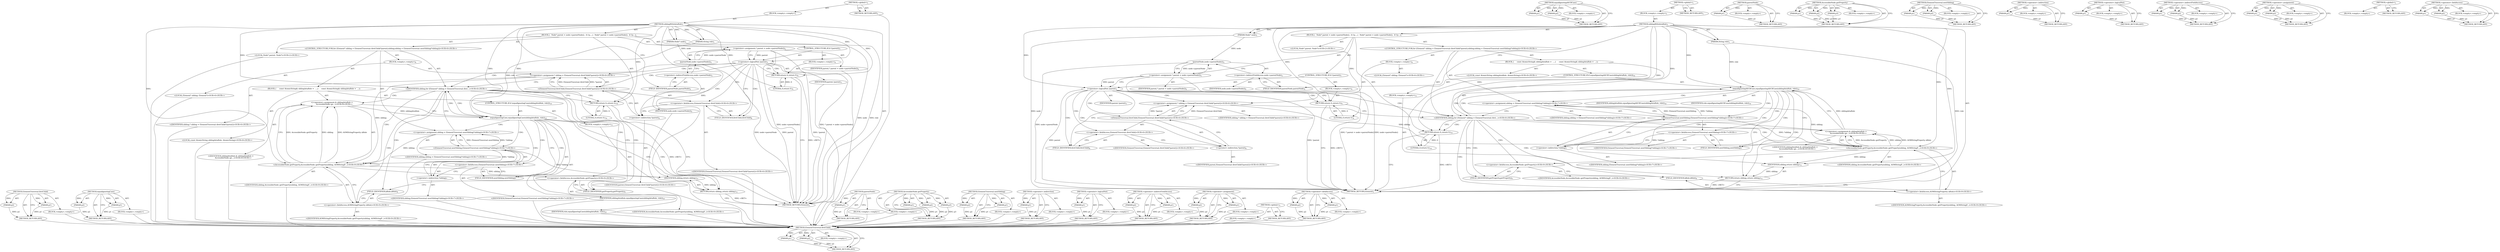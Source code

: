 digraph "&lt;operator&gt;.fieldAccess" {
vulnerable_113 [label=<(METHOD,ElementTraversal.firstChild)>];
vulnerable_114 [label=<(PARAM,p1)>];
vulnerable_115 [label=<(PARAM,p2)>];
vulnerable_116 [label=<(BLOCK,&lt;empty&gt;,&lt;empty&gt;)>];
vulnerable_117 [label=<(METHOD_RETURN,ANY)>];
vulnerable_138 [label=<(METHOD,equalIgnoringCase)>];
vulnerable_139 [label=<(PARAM,p1)>];
vulnerable_140 [label=<(PARAM,p2)>];
vulnerable_141 [label=<(BLOCK,&lt;empty&gt;,&lt;empty&gt;)>];
vulnerable_142 [label=<(METHOD_RETURN,ANY)>];
vulnerable_6 [label=<(METHOD,&lt;global&gt;)<SUB>1</SUB>>];
vulnerable_7 [label=<(BLOCK,&lt;empty&gt;,&lt;empty&gt;)<SUB>1</SUB>>];
vulnerable_8 [label=<(METHOD,siblingWithAriaRole)<SUB>1</SUB>>];
vulnerable_9 [label=<(PARAM,String role)<SUB>1</SUB>>];
vulnerable_10 [label=<(PARAM,Node* node)<SUB>1</SUB>>];
vulnerable_11 [label=<(BLOCK,{
  Node* parent = node-&gt;parentNode();
  if (!p...,{
  Node* parent = node-&gt;parentNode();
  if (!p...)<SUB>1</SUB>>];
vulnerable_12 [label="<(LOCAL,Node* parent: Node*)<SUB>2</SUB>>"];
vulnerable_13 [label=<(&lt;operator&gt;.assignment,* parent = node-&gt;parentNode())<SUB>2</SUB>>];
vulnerable_14 [label=<(IDENTIFIER,parent,* parent = node-&gt;parentNode())<SUB>2</SUB>>];
vulnerable_15 [label=<(parentNode,node-&gt;parentNode())<SUB>2</SUB>>];
vulnerable_16 [label=<(&lt;operator&gt;.indirectFieldAccess,node-&gt;parentNode)<SUB>2</SUB>>];
vulnerable_17 [label=<(IDENTIFIER,node,node-&gt;parentNode())<SUB>2</SUB>>];
vulnerable_18 [label=<(FIELD_IDENTIFIER,parentNode,parentNode)<SUB>2</SUB>>];
vulnerable_19 [label=<(CONTROL_STRUCTURE,IF,if (!parent))<SUB>3</SUB>>];
vulnerable_20 [label=<(&lt;operator&gt;.logicalNot,!parent)<SUB>3</SUB>>];
vulnerable_21 [label=<(IDENTIFIER,parent,!parent)<SUB>3</SUB>>];
vulnerable_22 [label=<(BLOCK,&lt;empty&gt;,&lt;empty&gt;)<SUB>4</SUB>>];
vulnerable_23 [label=<(RETURN,return 0;,return 0;)<SUB>4</SUB>>];
vulnerable_24 [label=<(LITERAL,0,return 0;)<SUB>4</SUB>>];
vulnerable_25 [label="<(CONTROL_STRUCTURE,FOR,for (Element* sibling = ElementTraversal::firstChild(*parent);sibling;sibling = ElementTraversal::nextSibling(*sibling)))<SUB>6</SUB>>"];
vulnerable_26 [label=<(BLOCK,&lt;empty&gt;,&lt;empty&gt;)<SUB>6</SUB>>];
vulnerable_27 [label="<(LOCAL,Element* sibling: Element*)<SUB>6</SUB>>"];
vulnerable_28 [label="<(&lt;operator&gt;.assignment,* sibling = ElementTraversal::firstChild(*parent))<SUB>6</SUB>>"];
vulnerable_29 [label="<(IDENTIFIER,sibling,* sibling = ElementTraversal::firstChild(*parent))<SUB>6</SUB>>"];
vulnerable_30 [label="<(ElementTraversal.firstChild,ElementTraversal::firstChild(*parent))<SUB>6</SUB>>"];
vulnerable_31 [label="<(&lt;operator&gt;.fieldAccess,ElementTraversal::firstChild)<SUB>6</SUB>>"];
vulnerable_32 [label="<(IDENTIFIER,ElementTraversal,ElementTraversal::firstChild(*parent))<SUB>6</SUB>>"];
vulnerable_33 [label=<(FIELD_IDENTIFIER,firstChild,firstChild)<SUB>6</SUB>>];
vulnerable_34 [label=<(&lt;operator&gt;.indirection,*parent)<SUB>6</SUB>>];
vulnerable_35 [label="<(IDENTIFIER,parent,ElementTraversal::firstChild(*parent))<SUB>6</SUB>>"];
vulnerable_36 [label="<(IDENTIFIER,sibling,for (Element* sibling = ElementTraversal::first...)<SUB>6</SUB>>"];
vulnerable_37 [label="<(&lt;operator&gt;.assignment,sibling = ElementTraversal::nextSibling(*sibling))<SUB>7</SUB>>"];
vulnerable_38 [label="<(IDENTIFIER,sibling,sibling = ElementTraversal::nextSibling(*sibling))<SUB>7</SUB>>"];
vulnerable_39 [label="<(ElementTraversal.nextSibling,ElementTraversal::nextSibling(*sibling))<SUB>7</SUB>>"];
vulnerable_40 [label="<(&lt;operator&gt;.fieldAccess,ElementTraversal::nextSibling)<SUB>7</SUB>>"];
vulnerable_41 [label="<(IDENTIFIER,ElementTraversal,ElementTraversal::nextSibling(*sibling))<SUB>7</SUB>>"];
vulnerable_42 [label=<(FIELD_IDENTIFIER,nextSibling,nextSibling)<SUB>7</SUB>>];
vulnerable_43 [label=<(&lt;operator&gt;.indirection,*sibling)<SUB>7</SUB>>];
vulnerable_44 [label="<(IDENTIFIER,sibling,ElementTraversal::nextSibling(*sibling))<SUB>7</SUB>>"];
vulnerable_45 [label=<(BLOCK,{
     const AtomicString&amp; siblingAriaRole =
  ...,{
     const AtomicString&amp; siblingAriaRole =
  ...)<SUB>7</SUB>>];
vulnerable_46 [label="<(LOCAL,const AtomicString siblingAriaRole: AtomicString)<SUB>8</SUB>>"];
vulnerable_47 [label="<(&lt;operator&gt;.assignment,&amp; siblingAriaRole =
         AccessibleNode::ge...)<SUB>8</SUB>>"];
vulnerable_48 [label="<(IDENTIFIER,siblingAriaRole,&amp; siblingAriaRole =
         AccessibleNode::ge...)<SUB>8</SUB>>"];
vulnerable_49 [label="<(AccessibleNode.getProperty,AccessibleNode::getProperty(sibling, AOMStringP...)<SUB>9</SUB>>"];
vulnerable_50 [label="<(&lt;operator&gt;.fieldAccess,AccessibleNode::getProperty)<SUB>9</SUB>>"];
vulnerable_51 [label="<(IDENTIFIER,AccessibleNode,AccessibleNode::getProperty(sibling, AOMStringP...)<SUB>9</SUB>>"];
vulnerable_52 [label=<(FIELD_IDENTIFIER,getProperty,getProperty)<SUB>9</SUB>>];
vulnerable_53 [label="<(IDENTIFIER,sibling,AccessibleNode::getProperty(sibling, AOMStringP...)<SUB>9</SUB>>"];
vulnerable_54 [label="<(&lt;operator&gt;.fieldAccess,AOMStringProperty::kRole)<SUB>9</SUB>>"];
vulnerable_55 [label="<(IDENTIFIER,AOMStringProperty,AccessibleNode::getProperty(sibling, AOMStringP...)<SUB>9</SUB>>"];
vulnerable_56 [label=<(FIELD_IDENTIFIER,kRole,kRole)<SUB>9</SUB>>];
vulnerable_57 [label=<(CONTROL_STRUCTURE,IF,if (equalIgnoringCase(siblingAriaRole, role)))<SUB>10</SUB>>];
vulnerable_58 [label=<(equalIgnoringCase,equalIgnoringCase(siblingAriaRole, role))<SUB>10</SUB>>];
vulnerable_59 [label=<(IDENTIFIER,siblingAriaRole,equalIgnoringCase(siblingAriaRole, role))<SUB>10</SUB>>];
vulnerable_60 [label=<(IDENTIFIER,role,equalIgnoringCase(siblingAriaRole, role))<SUB>10</SUB>>];
vulnerable_61 [label=<(BLOCK,&lt;empty&gt;,&lt;empty&gt;)<SUB>11</SUB>>];
vulnerable_62 [label=<(RETURN,return sibling;,return sibling;)<SUB>11</SUB>>];
vulnerable_63 [label=<(IDENTIFIER,sibling,return sibling;)<SUB>11</SUB>>];
vulnerable_64 [label=<(RETURN,return 0;,return 0;)<SUB>14</SUB>>];
vulnerable_65 [label=<(LITERAL,0,return 0;)<SUB>14</SUB>>];
vulnerable_66 [label=<(METHOD_RETURN,Element)<SUB>1</SUB>>];
vulnerable_68 [label=<(METHOD_RETURN,ANY)<SUB>1</SUB>>];
vulnerable_100 [label=<(METHOD,parentNode)>];
vulnerable_101 [label=<(PARAM,p1)>];
vulnerable_102 [label=<(BLOCK,&lt;empty&gt;,&lt;empty&gt;)>];
vulnerable_103 [label=<(METHOD_RETURN,ANY)>];
vulnerable_132 [label=<(METHOD,AccessibleNode.getProperty)>];
vulnerable_133 [label=<(PARAM,p1)>];
vulnerable_134 [label=<(PARAM,p2)>];
vulnerable_135 [label=<(PARAM,p3)>];
vulnerable_136 [label=<(BLOCK,&lt;empty&gt;,&lt;empty&gt;)>];
vulnerable_137 [label=<(METHOD_RETURN,ANY)>];
vulnerable_127 [label=<(METHOD,ElementTraversal.nextSibling)>];
vulnerable_128 [label=<(PARAM,p1)>];
vulnerable_129 [label=<(PARAM,p2)>];
vulnerable_130 [label=<(BLOCK,&lt;empty&gt;,&lt;empty&gt;)>];
vulnerable_131 [label=<(METHOD_RETURN,ANY)>];
vulnerable_123 [label=<(METHOD,&lt;operator&gt;.indirection)>];
vulnerable_124 [label=<(PARAM,p1)>];
vulnerable_125 [label=<(BLOCK,&lt;empty&gt;,&lt;empty&gt;)>];
vulnerable_126 [label=<(METHOD_RETURN,ANY)>];
vulnerable_109 [label=<(METHOD,&lt;operator&gt;.logicalNot)>];
vulnerable_110 [label=<(PARAM,p1)>];
vulnerable_111 [label=<(BLOCK,&lt;empty&gt;,&lt;empty&gt;)>];
vulnerable_112 [label=<(METHOD_RETURN,ANY)>];
vulnerable_104 [label=<(METHOD,&lt;operator&gt;.indirectFieldAccess)>];
vulnerable_105 [label=<(PARAM,p1)>];
vulnerable_106 [label=<(PARAM,p2)>];
vulnerable_107 [label=<(BLOCK,&lt;empty&gt;,&lt;empty&gt;)>];
vulnerable_108 [label=<(METHOD_RETURN,ANY)>];
vulnerable_95 [label=<(METHOD,&lt;operator&gt;.assignment)>];
vulnerable_96 [label=<(PARAM,p1)>];
vulnerable_97 [label=<(PARAM,p2)>];
vulnerable_98 [label=<(BLOCK,&lt;empty&gt;,&lt;empty&gt;)>];
vulnerable_99 [label=<(METHOD_RETURN,ANY)>];
vulnerable_89 [label=<(METHOD,&lt;global&gt;)<SUB>1</SUB>>];
vulnerable_90 [label=<(BLOCK,&lt;empty&gt;,&lt;empty&gt;)>];
vulnerable_91 [label=<(METHOD_RETURN,ANY)>];
vulnerable_118 [label=<(METHOD,&lt;operator&gt;.fieldAccess)>];
vulnerable_119 [label=<(PARAM,p1)>];
vulnerable_120 [label=<(PARAM,p2)>];
vulnerable_121 [label=<(BLOCK,&lt;empty&gt;,&lt;empty&gt;)>];
vulnerable_122 [label=<(METHOD_RETURN,ANY)>];
fixed_113 [label=<(METHOD,ElementTraversal.firstChild)>];
fixed_114 [label=<(PARAM,p1)>];
fixed_115 [label=<(PARAM,p2)>];
fixed_116 [label=<(BLOCK,&lt;empty&gt;,&lt;empty&gt;)>];
fixed_117 [label=<(METHOD_RETURN,ANY)>];
fixed_138 [label=<(METHOD,equalIgnoringASCIICase)>];
fixed_139 [label=<(PARAM,p1)>];
fixed_140 [label=<(PARAM,p2)>];
fixed_141 [label=<(BLOCK,&lt;empty&gt;,&lt;empty&gt;)>];
fixed_142 [label=<(METHOD_RETURN,ANY)>];
fixed_6 [label=<(METHOD,&lt;global&gt;)<SUB>1</SUB>>];
fixed_7 [label=<(BLOCK,&lt;empty&gt;,&lt;empty&gt;)<SUB>1</SUB>>];
fixed_8 [label=<(METHOD,siblingWithAriaRole)<SUB>1</SUB>>];
fixed_9 [label=<(PARAM,String role)<SUB>1</SUB>>];
fixed_10 [label=<(PARAM,Node* node)<SUB>1</SUB>>];
fixed_11 [label=<(BLOCK,{
  Node* parent = node-&gt;parentNode();
  if (!p...,{
  Node* parent = node-&gt;parentNode();
  if (!p...)<SUB>1</SUB>>];
fixed_12 [label="<(LOCAL,Node* parent: Node*)<SUB>2</SUB>>"];
fixed_13 [label=<(&lt;operator&gt;.assignment,* parent = node-&gt;parentNode())<SUB>2</SUB>>];
fixed_14 [label=<(IDENTIFIER,parent,* parent = node-&gt;parentNode())<SUB>2</SUB>>];
fixed_15 [label=<(parentNode,node-&gt;parentNode())<SUB>2</SUB>>];
fixed_16 [label=<(&lt;operator&gt;.indirectFieldAccess,node-&gt;parentNode)<SUB>2</SUB>>];
fixed_17 [label=<(IDENTIFIER,node,node-&gt;parentNode())<SUB>2</SUB>>];
fixed_18 [label=<(FIELD_IDENTIFIER,parentNode,parentNode)<SUB>2</SUB>>];
fixed_19 [label=<(CONTROL_STRUCTURE,IF,if (!parent))<SUB>3</SUB>>];
fixed_20 [label=<(&lt;operator&gt;.logicalNot,!parent)<SUB>3</SUB>>];
fixed_21 [label=<(IDENTIFIER,parent,!parent)<SUB>3</SUB>>];
fixed_22 [label=<(BLOCK,&lt;empty&gt;,&lt;empty&gt;)<SUB>4</SUB>>];
fixed_23 [label=<(RETURN,return 0;,return 0;)<SUB>4</SUB>>];
fixed_24 [label=<(LITERAL,0,return 0;)<SUB>4</SUB>>];
fixed_25 [label="<(CONTROL_STRUCTURE,FOR,for (Element* sibling = ElementTraversal::firstChild(*parent);sibling;sibling = ElementTraversal::nextSibling(*sibling)))<SUB>6</SUB>>"];
fixed_26 [label=<(BLOCK,&lt;empty&gt;,&lt;empty&gt;)<SUB>6</SUB>>];
fixed_27 [label="<(LOCAL,Element* sibling: Element*)<SUB>6</SUB>>"];
fixed_28 [label="<(&lt;operator&gt;.assignment,* sibling = ElementTraversal::firstChild(*parent))<SUB>6</SUB>>"];
fixed_29 [label="<(IDENTIFIER,sibling,* sibling = ElementTraversal::firstChild(*parent))<SUB>6</SUB>>"];
fixed_30 [label="<(ElementTraversal.firstChild,ElementTraversal::firstChild(*parent))<SUB>6</SUB>>"];
fixed_31 [label="<(&lt;operator&gt;.fieldAccess,ElementTraversal::firstChild)<SUB>6</SUB>>"];
fixed_32 [label="<(IDENTIFIER,ElementTraversal,ElementTraversal::firstChild(*parent))<SUB>6</SUB>>"];
fixed_33 [label=<(FIELD_IDENTIFIER,firstChild,firstChild)<SUB>6</SUB>>];
fixed_34 [label=<(&lt;operator&gt;.indirection,*parent)<SUB>6</SUB>>];
fixed_35 [label="<(IDENTIFIER,parent,ElementTraversal::firstChild(*parent))<SUB>6</SUB>>"];
fixed_36 [label="<(IDENTIFIER,sibling,for (Element* sibling = ElementTraversal::first...)<SUB>6</SUB>>"];
fixed_37 [label="<(&lt;operator&gt;.assignment,sibling = ElementTraversal::nextSibling(*sibling))<SUB>7</SUB>>"];
fixed_38 [label="<(IDENTIFIER,sibling,sibling = ElementTraversal::nextSibling(*sibling))<SUB>7</SUB>>"];
fixed_39 [label="<(ElementTraversal.nextSibling,ElementTraversal::nextSibling(*sibling))<SUB>7</SUB>>"];
fixed_40 [label="<(&lt;operator&gt;.fieldAccess,ElementTraversal::nextSibling)<SUB>7</SUB>>"];
fixed_41 [label="<(IDENTIFIER,ElementTraversal,ElementTraversal::nextSibling(*sibling))<SUB>7</SUB>>"];
fixed_42 [label=<(FIELD_IDENTIFIER,nextSibling,nextSibling)<SUB>7</SUB>>];
fixed_43 [label=<(&lt;operator&gt;.indirection,*sibling)<SUB>7</SUB>>];
fixed_44 [label="<(IDENTIFIER,sibling,ElementTraversal::nextSibling(*sibling))<SUB>7</SUB>>"];
fixed_45 [label=<(BLOCK,{
     const AtomicString&amp; siblingAriaRole =
  ...,{
     const AtomicString&amp; siblingAriaRole =
  ...)<SUB>7</SUB>>];
fixed_46 [label="<(LOCAL,const AtomicString siblingAriaRole: AtomicString)<SUB>8</SUB>>"];
fixed_47 [label="<(&lt;operator&gt;.assignment,&amp; siblingAriaRole =
         AccessibleNode::ge...)<SUB>8</SUB>>"];
fixed_48 [label="<(IDENTIFIER,siblingAriaRole,&amp; siblingAriaRole =
         AccessibleNode::ge...)<SUB>8</SUB>>"];
fixed_49 [label="<(AccessibleNode.getProperty,AccessibleNode::getProperty(sibling, AOMStringP...)<SUB>9</SUB>>"];
fixed_50 [label="<(&lt;operator&gt;.fieldAccess,AccessibleNode::getProperty)<SUB>9</SUB>>"];
fixed_51 [label="<(IDENTIFIER,AccessibleNode,AccessibleNode::getProperty(sibling, AOMStringP...)<SUB>9</SUB>>"];
fixed_52 [label=<(FIELD_IDENTIFIER,getProperty,getProperty)<SUB>9</SUB>>];
fixed_53 [label="<(IDENTIFIER,sibling,AccessibleNode::getProperty(sibling, AOMStringP...)<SUB>9</SUB>>"];
fixed_54 [label="<(&lt;operator&gt;.fieldAccess,AOMStringProperty::kRole)<SUB>9</SUB>>"];
fixed_55 [label="<(IDENTIFIER,AOMStringProperty,AccessibleNode::getProperty(sibling, AOMStringP...)<SUB>9</SUB>>"];
fixed_56 [label=<(FIELD_IDENTIFIER,kRole,kRole)<SUB>9</SUB>>];
fixed_57 [label=<(CONTROL_STRUCTURE,IF,if (equalIgnoringASCIICase(siblingAriaRole, role)))<SUB>10</SUB>>];
fixed_58 [label=<(equalIgnoringASCIICase,equalIgnoringASCIICase(siblingAriaRole, role))<SUB>10</SUB>>];
fixed_59 [label=<(IDENTIFIER,siblingAriaRole,equalIgnoringASCIICase(siblingAriaRole, role))<SUB>10</SUB>>];
fixed_60 [label=<(IDENTIFIER,role,equalIgnoringASCIICase(siblingAriaRole, role))<SUB>10</SUB>>];
fixed_61 [label=<(BLOCK,&lt;empty&gt;,&lt;empty&gt;)<SUB>11</SUB>>];
fixed_62 [label=<(RETURN,return sibling;,return sibling;)<SUB>11</SUB>>];
fixed_63 [label=<(IDENTIFIER,sibling,return sibling;)<SUB>11</SUB>>];
fixed_64 [label=<(RETURN,return 0;,return 0;)<SUB>14</SUB>>];
fixed_65 [label=<(LITERAL,0,return 0;)<SUB>14</SUB>>];
fixed_66 [label=<(METHOD_RETURN,Element)<SUB>1</SUB>>];
fixed_68 [label=<(METHOD_RETURN,ANY)<SUB>1</SUB>>];
fixed_100 [label=<(METHOD,parentNode)>];
fixed_101 [label=<(PARAM,p1)>];
fixed_102 [label=<(BLOCK,&lt;empty&gt;,&lt;empty&gt;)>];
fixed_103 [label=<(METHOD_RETURN,ANY)>];
fixed_132 [label=<(METHOD,AccessibleNode.getProperty)>];
fixed_133 [label=<(PARAM,p1)>];
fixed_134 [label=<(PARAM,p2)>];
fixed_135 [label=<(PARAM,p3)>];
fixed_136 [label=<(BLOCK,&lt;empty&gt;,&lt;empty&gt;)>];
fixed_137 [label=<(METHOD_RETURN,ANY)>];
fixed_127 [label=<(METHOD,ElementTraversal.nextSibling)>];
fixed_128 [label=<(PARAM,p1)>];
fixed_129 [label=<(PARAM,p2)>];
fixed_130 [label=<(BLOCK,&lt;empty&gt;,&lt;empty&gt;)>];
fixed_131 [label=<(METHOD_RETURN,ANY)>];
fixed_123 [label=<(METHOD,&lt;operator&gt;.indirection)>];
fixed_124 [label=<(PARAM,p1)>];
fixed_125 [label=<(BLOCK,&lt;empty&gt;,&lt;empty&gt;)>];
fixed_126 [label=<(METHOD_RETURN,ANY)>];
fixed_109 [label=<(METHOD,&lt;operator&gt;.logicalNot)>];
fixed_110 [label=<(PARAM,p1)>];
fixed_111 [label=<(BLOCK,&lt;empty&gt;,&lt;empty&gt;)>];
fixed_112 [label=<(METHOD_RETURN,ANY)>];
fixed_104 [label=<(METHOD,&lt;operator&gt;.indirectFieldAccess)>];
fixed_105 [label=<(PARAM,p1)>];
fixed_106 [label=<(PARAM,p2)>];
fixed_107 [label=<(BLOCK,&lt;empty&gt;,&lt;empty&gt;)>];
fixed_108 [label=<(METHOD_RETURN,ANY)>];
fixed_95 [label=<(METHOD,&lt;operator&gt;.assignment)>];
fixed_96 [label=<(PARAM,p1)>];
fixed_97 [label=<(PARAM,p2)>];
fixed_98 [label=<(BLOCK,&lt;empty&gt;,&lt;empty&gt;)>];
fixed_99 [label=<(METHOD_RETURN,ANY)>];
fixed_89 [label=<(METHOD,&lt;global&gt;)<SUB>1</SUB>>];
fixed_90 [label=<(BLOCK,&lt;empty&gt;,&lt;empty&gt;)>];
fixed_91 [label=<(METHOD_RETURN,ANY)>];
fixed_118 [label=<(METHOD,&lt;operator&gt;.fieldAccess)>];
fixed_119 [label=<(PARAM,p1)>];
fixed_120 [label=<(PARAM,p2)>];
fixed_121 [label=<(BLOCK,&lt;empty&gt;,&lt;empty&gt;)>];
fixed_122 [label=<(METHOD_RETURN,ANY)>];
vulnerable_113 -> vulnerable_114  [key=0, label="AST: "];
vulnerable_113 -> vulnerable_114  [key=1, label="DDG: "];
vulnerable_113 -> vulnerable_116  [key=0, label="AST: "];
vulnerable_113 -> vulnerable_115  [key=0, label="AST: "];
vulnerable_113 -> vulnerable_115  [key=1, label="DDG: "];
vulnerable_113 -> vulnerable_117  [key=0, label="AST: "];
vulnerable_113 -> vulnerable_117  [key=1, label="CFG: "];
vulnerable_114 -> vulnerable_117  [key=0, label="DDG: p1"];
vulnerable_115 -> vulnerable_117  [key=0, label="DDG: p2"];
vulnerable_116 -> fixed_113  [key=0];
vulnerable_117 -> fixed_113  [key=0];
vulnerable_138 -> vulnerable_139  [key=0, label="AST: "];
vulnerable_138 -> vulnerable_139  [key=1, label="DDG: "];
vulnerable_138 -> vulnerable_141  [key=0, label="AST: "];
vulnerable_138 -> vulnerable_140  [key=0, label="AST: "];
vulnerable_138 -> vulnerable_140  [key=1, label="DDG: "];
vulnerable_138 -> vulnerable_142  [key=0, label="AST: "];
vulnerable_138 -> vulnerable_142  [key=1, label="CFG: "];
vulnerable_139 -> vulnerable_142  [key=0, label="DDG: p1"];
vulnerable_140 -> vulnerable_142  [key=0, label="DDG: p2"];
vulnerable_141 -> fixed_113  [key=0];
vulnerable_142 -> fixed_113  [key=0];
vulnerable_6 -> vulnerable_7  [key=0, label="AST: "];
vulnerable_6 -> vulnerable_68  [key=0, label="AST: "];
vulnerable_6 -> vulnerable_68  [key=1, label="CFG: "];
vulnerable_7 -> vulnerable_8  [key=0, label="AST: "];
vulnerable_8 -> vulnerable_9  [key=0, label="AST: "];
vulnerable_8 -> vulnerable_9  [key=1, label="DDG: "];
vulnerable_8 -> vulnerable_10  [key=0, label="AST: "];
vulnerable_8 -> vulnerable_10  [key=1, label="DDG: "];
vulnerable_8 -> vulnerable_11  [key=0, label="AST: "];
vulnerable_8 -> vulnerable_66  [key=0, label="AST: "];
vulnerable_8 -> vulnerable_18  [key=0, label="CFG: "];
vulnerable_8 -> vulnerable_64  [key=0, label="DDG: "];
vulnerable_8 -> vulnerable_36  [key=0, label="DDG: "];
vulnerable_8 -> vulnerable_65  [key=0, label="DDG: "];
vulnerable_8 -> vulnerable_20  [key=0, label="DDG: "];
vulnerable_8 -> vulnerable_23  [key=0, label="DDG: "];
vulnerable_8 -> vulnerable_24  [key=0, label="DDG: "];
vulnerable_8 -> vulnerable_49  [key=0, label="DDG: "];
vulnerable_8 -> vulnerable_58  [key=0, label="DDG: "];
vulnerable_8 -> vulnerable_63  [key=0, label="DDG: "];
vulnerable_9 -> vulnerable_66  [key=0, label="DDG: role"];
vulnerable_9 -> vulnerable_58  [key=0, label="DDG: role"];
vulnerable_10 -> vulnerable_66  [key=0, label="DDG: node"];
vulnerable_10 -> vulnerable_15  [key=0, label="DDG: node"];
vulnerable_11 -> vulnerable_12  [key=0, label="AST: "];
vulnerable_11 -> vulnerable_13  [key=0, label="AST: "];
vulnerable_11 -> vulnerable_19  [key=0, label="AST: "];
vulnerable_11 -> vulnerable_25  [key=0, label="AST: "];
vulnerable_11 -> vulnerable_64  [key=0, label="AST: "];
vulnerable_12 -> fixed_113  [key=0];
vulnerable_13 -> vulnerable_14  [key=0, label="AST: "];
vulnerable_13 -> vulnerable_15  [key=0, label="AST: "];
vulnerable_13 -> vulnerable_20  [key=0, label="CFG: "];
vulnerable_13 -> vulnerable_20  [key=1, label="DDG: parent"];
vulnerable_13 -> vulnerable_66  [key=0, label="DDG: node-&gt;parentNode()"];
vulnerable_13 -> vulnerable_66  [key=1, label="DDG: * parent = node-&gt;parentNode()"];
vulnerable_14 -> fixed_113  [key=0];
vulnerable_15 -> vulnerable_16  [key=0, label="AST: "];
vulnerable_15 -> vulnerable_13  [key=0, label="CFG: "];
vulnerable_15 -> vulnerable_13  [key=1, label="DDG: node-&gt;parentNode"];
vulnerable_15 -> vulnerable_66  [key=0, label="DDG: node-&gt;parentNode"];
vulnerable_16 -> vulnerable_17  [key=0, label="AST: "];
vulnerable_16 -> vulnerable_18  [key=0, label="AST: "];
vulnerable_16 -> vulnerable_15  [key=0, label="CFG: "];
vulnerable_17 -> fixed_113  [key=0];
vulnerable_18 -> vulnerable_16  [key=0, label="CFG: "];
vulnerable_19 -> vulnerable_20  [key=0, label="AST: "];
vulnerable_19 -> vulnerable_22  [key=0, label="AST: "];
vulnerable_20 -> vulnerable_21  [key=0, label="AST: "];
vulnerable_20 -> vulnerable_23  [key=0, label="CFG: "];
vulnerable_20 -> vulnerable_23  [key=1, label="CDG: "];
vulnerable_20 -> vulnerable_33  [key=0, label="CFG: "];
vulnerable_20 -> vulnerable_33  [key=1, label="CDG: "];
vulnerable_20 -> vulnerable_66  [key=0, label="DDG: parent"];
vulnerable_20 -> vulnerable_66  [key=1, label="DDG: !parent"];
vulnerable_20 -> vulnerable_30  [key=0, label="CDG: "];
vulnerable_20 -> vulnerable_34  [key=0, label="CDG: "];
vulnerable_20 -> vulnerable_28  [key=0, label="CDG: "];
vulnerable_20 -> vulnerable_36  [key=0, label="CDG: "];
vulnerable_20 -> vulnerable_31  [key=0, label="CDG: "];
vulnerable_21 -> fixed_113  [key=0];
vulnerable_22 -> vulnerable_23  [key=0, label="AST: "];
vulnerable_23 -> vulnerable_24  [key=0, label="AST: "];
vulnerable_23 -> vulnerable_66  [key=0, label="CFG: "];
vulnerable_23 -> vulnerable_66  [key=1, label="DDG: &lt;RET&gt;"];
vulnerable_24 -> vulnerable_23  [key=0, label="DDG: 0"];
vulnerable_25 -> vulnerable_26  [key=0, label="AST: "];
vulnerable_25 -> vulnerable_36  [key=0, label="AST: "];
vulnerable_25 -> vulnerable_37  [key=0, label="AST: "];
vulnerable_25 -> vulnerable_45  [key=0, label="AST: "];
vulnerable_26 -> vulnerable_27  [key=0, label="AST: "];
vulnerable_26 -> vulnerable_28  [key=0, label="AST: "];
vulnerable_27 -> fixed_113  [key=0];
vulnerable_28 -> vulnerable_29  [key=0, label="AST: "];
vulnerable_28 -> vulnerable_30  [key=0, label="AST: "];
vulnerable_28 -> vulnerable_36  [key=0, label="CFG: "];
vulnerable_28 -> vulnerable_49  [key=0, label="DDG: sibling"];
vulnerable_29 -> fixed_113  [key=0];
vulnerable_30 -> vulnerable_31  [key=0, label="AST: "];
vulnerable_30 -> vulnerable_34  [key=0, label="AST: "];
vulnerable_30 -> vulnerable_28  [key=0, label="CFG: "];
vulnerable_30 -> vulnerable_28  [key=1, label="DDG: ElementTraversal::firstChild"];
vulnerable_30 -> vulnerable_28  [key=2, label="DDG: *parent"];
vulnerable_31 -> vulnerable_32  [key=0, label="AST: "];
vulnerable_31 -> vulnerable_33  [key=0, label="AST: "];
vulnerable_31 -> vulnerable_34  [key=0, label="CFG: "];
vulnerable_32 -> fixed_113  [key=0];
vulnerable_33 -> vulnerable_31  [key=0, label="CFG: "];
vulnerable_34 -> vulnerable_35  [key=0, label="AST: "];
vulnerable_34 -> vulnerable_30  [key=0, label="CFG: "];
vulnerable_35 -> fixed_113  [key=0];
vulnerable_36 -> vulnerable_52  [key=0, label="CFG: "];
vulnerable_36 -> vulnerable_52  [key=1, label="CDG: "];
vulnerable_36 -> vulnerable_64  [key=0, label="CFG: "];
vulnerable_36 -> vulnerable_64  [key=1, label="CDG: "];
vulnerable_36 -> vulnerable_47  [key=0, label="CDG: "];
vulnerable_36 -> vulnerable_58  [key=0, label="CDG: "];
vulnerable_36 -> vulnerable_49  [key=0, label="CDG: "];
vulnerable_36 -> vulnerable_56  [key=0, label="CDG: "];
vulnerable_36 -> vulnerable_50  [key=0, label="CDG: "];
vulnerable_36 -> vulnerable_54  [key=0, label="CDG: "];
vulnerable_37 -> vulnerable_38  [key=0, label="AST: "];
vulnerable_37 -> vulnerable_39  [key=0, label="AST: "];
vulnerable_37 -> vulnerable_36  [key=0, label="CFG: "];
vulnerable_37 -> vulnerable_49  [key=0, label="DDG: sibling"];
vulnerable_38 -> fixed_113  [key=0];
vulnerable_39 -> vulnerable_40  [key=0, label="AST: "];
vulnerable_39 -> vulnerable_43  [key=0, label="AST: "];
vulnerable_39 -> vulnerable_37  [key=0, label="CFG: "];
vulnerable_39 -> vulnerable_37  [key=1, label="DDG: ElementTraversal::nextSibling"];
vulnerable_39 -> vulnerable_37  [key=2, label="DDG: *sibling"];
vulnerable_39 -> vulnerable_49  [key=0, label="DDG: *sibling"];
vulnerable_39 -> vulnerable_63  [key=0, label="DDG: *sibling"];
vulnerable_40 -> vulnerable_41  [key=0, label="AST: "];
vulnerable_40 -> vulnerable_42  [key=0, label="AST: "];
vulnerable_40 -> vulnerable_43  [key=0, label="CFG: "];
vulnerable_41 -> fixed_113  [key=0];
vulnerable_42 -> vulnerable_40  [key=0, label="CFG: "];
vulnerable_43 -> vulnerable_44  [key=0, label="AST: "];
vulnerable_43 -> vulnerable_39  [key=0, label="CFG: "];
vulnerable_44 -> fixed_113  [key=0];
vulnerable_45 -> vulnerable_46  [key=0, label="AST: "];
vulnerable_45 -> vulnerable_47  [key=0, label="AST: "];
vulnerable_45 -> vulnerable_57  [key=0, label="AST: "];
vulnerable_46 -> fixed_113  [key=0];
vulnerable_47 -> vulnerable_48  [key=0, label="AST: "];
vulnerable_47 -> vulnerable_49  [key=0, label="AST: "];
vulnerable_47 -> vulnerable_58  [key=0, label="CFG: "];
vulnerable_47 -> vulnerable_58  [key=1, label="DDG: siblingAriaRole"];
vulnerable_48 -> fixed_113  [key=0];
vulnerable_49 -> vulnerable_50  [key=0, label="AST: "];
vulnerable_49 -> vulnerable_53  [key=0, label="AST: "];
vulnerable_49 -> vulnerable_54  [key=0, label="AST: "];
vulnerable_49 -> vulnerable_47  [key=0, label="CFG: "];
vulnerable_49 -> vulnerable_47  [key=1, label="DDG: AccessibleNode::getProperty"];
vulnerable_49 -> vulnerable_47  [key=2, label="DDG: sibling"];
vulnerable_49 -> vulnerable_47  [key=3, label="DDG: AOMStringProperty::kRole"];
vulnerable_49 -> vulnerable_63  [key=0, label="DDG: sibling"];
vulnerable_50 -> vulnerable_51  [key=0, label="AST: "];
vulnerable_50 -> vulnerable_52  [key=0, label="AST: "];
vulnerable_50 -> vulnerable_56  [key=0, label="CFG: "];
vulnerable_51 -> fixed_113  [key=0];
vulnerable_52 -> vulnerable_50  [key=0, label="CFG: "];
vulnerable_53 -> fixed_113  [key=0];
vulnerable_54 -> vulnerable_55  [key=0, label="AST: "];
vulnerable_54 -> vulnerable_56  [key=0, label="AST: "];
vulnerable_54 -> vulnerable_49  [key=0, label="CFG: "];
vulnerable_55 -> fixed_113  [key=0];
vulnerable_56 -> vulnerable_54  [key=0, label="CFG: "];
vulnerable_57 -> vulnerable_58  [key=0, label="AST: "];
vulnerable_57 -> vulnerable_61  [key=0, label="AST: "];
vulnerable_58 -> vulnerable_59  [key=0, label="AST: "];
vulnerable_58 -> vulnerable_60  [key=0, label="AST: "];
vulnerable_58 -> vulnerable_62  [key=0, label="CFG: "];
vulnerable_58 -> vulnerable_62  [key=1, label="CDG: "];
vulnerable_58 -> vulnerable_42  [key=0, label="CFG: "];
vulnerable_58 -> vulnerable_42  [key=1, label="CDG: "];
vulnerable_58 -> vulnerable_36  [key=0, label="CDG: "];
vulnerable_58 -> vulnerable_37  [key=0, label="CDG: "];
vulnerable_58 -> vulnerable_40  [key=0, label="CDG: "];
vulnerable_58 -> vulnerable_39  [key=0, label="CDG: "];
vulnerable_58 -> vulnerable_43  [key=0, label="CDG: "];
vulnerable_59 -> fixed_113  [key=0];
vulnerable_60 -> fixed_113  [key=0];
vulnerable_61 -> vulnerable_62  [key=0, label="AST: "];
vulnerable_62 -> vulnerable_63  [key=0, label="AST: "];
vulnerable_62 -> vulnerable_66  [key=0, label="CFG: "];
vulnerable_62 -> vulnerable_66  [key=1, label="DDG: &lt;RET&gt;"];
vulnerable_63 -> vulnerable_62  [key=0, label="DDG: sibling"];
vulnerable_64 -> vulnerable_65  [key=0, label="AST: "];
vulnerable_64 -> vulnerable_66  [key=0, label="CFG: "];
vulnerable_64 -> vulnerable_66  [key=1, label="DDG: &lt;RET&gt;"];
vulnerable_65 -> vulnerable_64  [key=0, label="DDG: 0"];
vulnerable_66 -> fixed_113  [key=0];
vulnerable_68 -> fixed_113  [key=0];
vulnerable_100 -> vulnerable_101  [key=0, label="AST: "];
vulnerable_100 -> vulnerable_101  [key=1, label="DDG: "];
vulnerable_100 -> vulnerable_102  [key=0, label="AST: "];
vulnerable_100 -> vulnerable_103  [key=0, label="AST: "];
vulnerable_100 -> vulnerable_103  [key=1, label="CFG: "];
vulnerable_101 -> vulnerable_103  [key=0, label="DDG: p1"];
vulnerable_102 -> fixed_113  [key=0];
vulnerable_103 -> fixed_113  [key=0];
vulnerable_132 -> vulnerable_133  [key=0, label="AST: "];
vulnerable_132 -> vulnerable_133  [key=1, label="DDG: "];
vulnerable_132 -> vulnerable_136  [key=0, label="AST: "];
vulnerable_132 -> vulnerable_134  [key=0, label="AST: "];
vulnerable_132 -> vulnerable_134  [key=1, label="DDG: "];
vulnerable_132 -> vulnerable_137  [key=0, label="AST: "];
vulnerable_132 -> vulnerable_137  [key=1, label="CFG: "];
vulnerable_132 -> vulnerable_135  [key=0, label="AST: "];
vulnerable_132 -> vulnerable_135  [key=1, label="DDG: "];
vulnerable_133 -> vulnerable_137  [key=0, label="DDG: p1"];
vulnerable_134 -> vulnerable_137  [key=0, label="DDG: p2"];
vulnerable_135 -> vulnerable_137  [key=0, label="DDG: p3"];
vulnerable_136 -> fixed_113  [key=0];
vulnerable_137 -> fixed_113  [key=0];
vulnerable_127 -> vulnerable_128  [key=0, label="AST: "];
vulnerable_127 -> vulnerable_128  [key=1, label="DDG: "];
vulnerable_127 -> vulnerable_130  [key=0, label="AST: "];
vulnerable_127 -> vulnerable_129  [key=0, label="AST: "];
vulnerable_127 -> vulnerable_129  [key=1, label="DDG: "];
vulnerable_127 -> vulnerable_131  [key=0, label="AST: "];
vulnerable_127 -> vulnerable_131  [key=1, label="CFG: "];
vulnerable_128 -> vulnerable_131  [key=0, label="DDG: p1"];
vulnerable_129 -> vulnerable_131  [key=0, label="DDG: p2"];
vulnerable_130 -> fixed_113  [key=0];
vulnerable_131 -> fixed_113  [key=0];
vulnerable_123 -> vulnerable_124  [key=0, label="AST: "];
vulnerable_123 -> vulnerable_124  [key=1, label="DDG: "];
vulnerable_123 -> vulnerable_125  [key=0, label="AST: "];
vulnerable_123 -> vulnerable_126  [key=0, label="AST: "];
vulnerable_123 -> vulnerable_126  [key=1, label="CFG: "];
vulnerable_124 -> vulnerable_126  [key=0, label="DDG: p1"];
vulnerable_125 -> fixed_113  [key=0];
vulnerable_126 -> fixed_113  [key=0];
vulnerable_109 -> vulnerable_110  [key=0, label="AST: "];
vulnerable_109 -> vulnerable_110  [key=1, label="DDG: "];
vulnerable_109 -> vulnerable_111  [key=0, label="AST: "];
vulnerable_109 -> vulnerable_112  [key=0, label="AST: "];
vulnerable_109 -> vulnerable_112  [key=1, label="CFG: "];
vulnerable_110 -> vulnerable_112  [key=0, label="DDG: p1"];
vulnerable_111 -> fixed_113  [key=0];
vulnerable_112 -> fixed_113  [key=0];
vulnerable_104 -> vulnerable_105  [key=0, label="AST: "];
vulnerable_104 -> vulnerable_105  [key=1, label="DDG: "];
vulnerable_104 -> vulnerable_107  [key=0, label="AST: "];
vulnerable_104 -> vulnerable_106  [key=0, label="AST: "];
vulnerable_104 -> vulnerable_106  [key=1, label="DDG: "];
vulnerable_104 -> vulnerable_108  [key=0, label="AST: "];
vulnerable_104 -> vulnerable_108  [key=1, label="CFG: "];
vulnerable_105 -> vulnerable_108  [key=0, label="DDG: p1"];
vulnerable_106 -> vulnerable_108  [key=0, label="DDG: p2"];
vulnerable_107 -> fixed_113  [key=0];
vulnerable_108 -> fixed_113  [key=0];
vulnerable_95 -> vulnerable_96  [key=0, label="AST: "];
vulnerable_95 -> vulnerable_96  [key=1, label="DDG: "];
vulnerable_95 -> vulnerable_98  [key=0, label="AST: "];
vulnerable_95 -> vulnerable_97  [key=0, label="AST: "];
vulnerable_95 -> vulnerable_97  [key=1, label="DDG: "];
vulnerable_95 -> vulnerable_99  [key=0, label="AST: "];
vulnerable_95 -> vulnerable_99  [key=1, label="CFG: "];
vulnerable_96 -> vulnerable_99  [key=0, label="DDG: p1"];
vulnerable_97 -> vulnerable_99  [key=0, label="DDG: p2"];
vulnerable_98 -> fixed_113  [key=0];
vulnerable_99 -> fixed_113  [key=0];
vulnerable_89 -> vulnerable_90  [key=0, label="AST: "];
vulnerable_89 -> vulnerable_91  [key=0, label="AST: "];
vulnerable_89 -> vulnerable_91  [key=1, label="CFG: "];
vulnerable_90 -> fixed_113  [key=0];
vulnerable_91 -> fixed_113  [key=0];
vulnerable_118 -> vulnerable_119  [key=0, label="AST: "];
vulnerable_118 -> vulnerable_119  [key=1, label="DDG: "];
vulnerable_118 -> vulnerable_121  [key=0, label="AST: "];
vulnerable_118 -> vulnerable_120  [key=0, label="AST: "];
vulnerable_118 -> vulnerable_120  [key=1, label="DDG: "];
vulnerable_118 -> vulnerable_122  [key=0, label="AST: "];
vulnerable_118 -> vulnerable_122  [key=1, label="CFG: "];
vulnerable_119 -> vulnerable_122  [key=0, label="DDG: p1"];
vulnerable_120 -> vulnerable_122  [key=0, label="DDG: p2"];
vulnerable_121 -> fixed_113  [key=0];
vulnerable_122 -> fixed_113  [key=0];
fixed_113 -> fixed_114  [key=0, label="AST: "];
fixed_113 -> fixed_114  [key=1, label="DDG: "];
fixed_113 -> fixed_116  [key=0, label="AST: "];
fixed_113 -> fixed_115  [key=0, label="AST: "];
fixed_113 -> fixed_115  [key=1, label="DDG: "];
fixed_113 -> fixed_117  [key=0, label="AST: "];
fixed_113 -> fixed_117  [key=1, label="CFG: "];
fixed_114 -> fixed_117  [key=0, label="DDG: p1"];
fixed_115 -> fixed_117  [key=0, label="DDG: p2"];
fixed_138 -> fixed_139  [key=0, label="AST: "];
fixed_138 -> fixed_139  [key=1, label="DDG: "];
fixed_138 -> fixed_141  [key=0, label="AST: "];
fixed_138 -> fixed_140  [key=0, label="AST: "];
fixed_138 -> fixed_140  [key=1, label="DDG: "];
fixed_138 -> fixed_142  [key=0, label="AST: "];
fixed_138 -> fixed_142  [key=1, label="CFG: "];
fixed_139 -> fixed_142  [key=0, label="DDG: p1"];
fixed_140 -> fixed_142  [key=0, label="DDG: p2"];
fixed_6 -> fixed_7  [key=0, label="AST: "];
fixed_6 -> fixed_68  [key=0, label="AST: "];
fixed_6 -> fixed_68  [key=1, label="CFG: "];
fixed_7 -> fixed_8  [key=0, label="AST: "];
fixed_8 -> fixed_9  [key=0, label="AST: "];
fixed_8 -> fixed_9  [key=1, label="DDG: "];
fixed_8 -> fixed_10  [key=0, label="AST: "];
fixed_8 -> fixed_10  [key=1, label="DDG: "];
fixed_8 -> fixed_11  [key=0, label="AST: "];
fixed_8 -> fixed_66  [key=0, label="AST: "];
fixed_8 -> fixed_18  [key=0, label="CFG: "];
fixed_8 -> fixed_64  [key=0, label="DDG: "];
fixed_8 -> fixed_36  [key=0, label="DDG: "];
fixed_8 -> fixed_65  [key=0, label="DDG: "];
fixed_8 -> fixed_20  [key=0, label="DDG: "];
fixed_8 -> fixed_23  [key=0, label="DDG: "];
fixed_8 -> fixed_24  [key=0, label="DDG: "];
fixed_8 -> fixed_49  [key=0, label="DDG: "];
fixed_8 -> fixed_58  [key=0, label="DDG: "];
fixed_8 -> fixed_63  [key=0, label="DDG: "];
fixed_9 -> fixed_66  [key=0, label="DDG: role"];
fixed_9 -> fixed_58  [key=0, label="DDG: role"];
fixed_10 -> fixed_66  [key=0, label="DDG: node"];
fixed_10 -> fixed_15  [key=0, label="DDG: node"];
fixed_11 -> fixed_12  [key=0, label="AST: "];
fixed_11 -> fixed_13  [key=0, label="AST: "];
fixed_11 -> fixed_19  [key=0, label="AST: "];
fixed_11 -> fixed_25  [key=0, label="AST: "];
fixed_11 -> fixed_64  [key=0, label="AST: "];
fixed_13 -> fixed_14  [key=0, label="AST: "];
fixed_13 -> fixed_15  [key=0, label="AST: "];
fixed_13 -> fixed_20  [key=0, label="CFG: "];
fixed_13 -> fixed_20  [key=1, label="DDG: parent"];
fixed_13 -> fixed_66  [key=0, label="DDG: node-&gt;parentNode()"];
fixed_13 -> fixed_66  [key=1, label="DDG: * parent = node-&gt;parentNode()"];
fixed_15 -> fixed_16  [key=0, label="AST: "];
fixed_15 -> fixed_13  [key=0, label="CFG: "];
fixed_15 -> fixed_13  [key=1, label="DDG: node-&gt;parentNode"];
fixed_15 -> fixed_66  [key=0, label="DDG: node-&gt;parentNode"];
fixed_16 -> fixed_17  [key=0, label="AST: "];
fixed_16 -> fixed_18  [key=0, label="AST: "];
fixed_16 -> fixed_15  [key=0, label="CFG: "];
fixed_18 -> fixed_16  [key=0, label="CFG: "];
fixed_19 -> fixed_20  [key=0, label="AST: "];
fixed_19 -> fixed_22  [key=0, label="AST: "];
fixed_20 -> fixed_21  [key=0, label="AST: "];
fixed_20 -> fixed_23  [key=0, label="CFG: "];
fixed_20 -> fixed_23  [key=1, label="CDG: "];
fixed_20 -> fixed_33  [key=0, label="CFG: "];
fixed_20 -> fixed_33  [key=1, label="CDG: "];
fixed_20 -> fixed_66  [key=0, label="DDG: parent"];
fixed_20 -> fixed_66  [key=1, label="DDG: !parent"];
fixed_20 -> fixed_30  [key=0, label="CDG: "];
fixed_20 -> fixed_34  [key=0, label="CDG: "];
fixed_20 -> fixed_28  [key=0, label="CDG: "];
fixed_20 -> fixed_36  [key=0, label="CDG: "];
fixed_20 -> fixed_31  [key=0, label="CDG: "];
fixed_22 -> fixed_23  [key=0, label="AST: "];
fixed_23 -> fixed_24  [key=0, label="AST: "];
fixed_23 -> fixed_66  [key=0, label="CFG: "];
fixed_23 -> fixed_66  [key=1, label="DDG: &lt;RET&gt;"];
fixed_24 -> fixed_23  [key=0, label="DDG: 0"];
fixed_25 -> fixed_26  [key=0, label="AST: "];
fixed_25 -> fixed_36  [key=0, label="AST: "];
fixed_25 -> fixed_37  [key=0, label="AST: "];
fixed_25 -> fixed_45  [key=0, label="AST: "];
fixed_26 -> fixed_27  [key=0, label="AST: "];
fixed_26 -> fixed_28  [key=0, label="AST: "];
fixed_28 -> fixed_29  [key=0, label="AST: "];
fixed_28 -> fixed_30  [key=0, label="AST: "];
fixed_28 -> fixed_36  [key=0, label="CFG: "];
fixed_28 -> fixed_49  [key=0, label="DDG: sibling"];
fixed_30 -> fixed_31  [key=0, label="AST: "];
fixed_30 -> fixed_34  [key=0, label="AST: "];
fixed_30 -> fixed_28  [key=0, label="CFG: "];
fixed_30 -> fixed_28  [key=1, label="DDG: ElementTraversal::firstChild"];
fixed_30 -> fixed_28  [key=2, label="DDG: *parent"];
fixed_31 -> fixed_32  [key=0, label="AST: "];
fixed_31 -> fixed_33  [key=0, label="AST: "];
fixed_31 -> fixed_34  [key=0, label="CFG: "];
fixed_33 -> fixed_31  [key=0, label="CFG: "];
fixed_34 -> fixed_35  [key=0, label="AST: "];
fixed_34 -> fixed_30  [key=0, label="CFG: "];
fixed_36 -> fixed_52  [key=0, label="CFG: "];
fixed_36 -> fixed_52  [key=1, label="CDG: "];
fixed_36 -> fixed_64  [key=0, label="CFG: "];
fixed_36 -> fixed_64  [key=1, label="CDG: "];
fixed_36 -> fixed_47  [key=0, label="CDG: "];
fixed_36 -> fixed_58  [key=0, label="CDG: "];
fixed_36 -> fixed_49  [key=0, label="CDG: "];
fixed_36 -> fixed_56  [key=0, label="CDG: "];
fixed_36 -> fixed_50  [key=0, label="CDG: "];
fixed_36 -> fixed_54  [key=0, label="CDG: "];
fixed_37 -> fixed_38  [key=0, label="AST: "];
fixed_37 -> fixed_39  [key=0, label="AST: "];
fixed_37 -> fixed_36  [key=0, label="CFG: "];
fixed_37 -> fixed_49  [key=0, label="DDG: sibling"];
fixed_39 -> fixed_40  [key=0, label="AST: "];
fixed_39 -> fixed_43  [key=0, label="AST: "];
fixed_39 -> fixed_37  [key=0, label="CFG: "];
fixed_39 -> fixed_37  [key=1, label="DDG: ElementTraversal::nextSibling"];
fixed_39 -> fixed_37  [key=2, label="DDG: *sibling"];
fixed_39 -> fixed_49  [key=0, label="DDG: *sibling"];
fixed_39 -> fixed_63  [key=0, label="DDG: *sibling"];
fixed_40 -> fixed_41  [key=0, label="AST: "];
fixed_40 -> fixed_42  [key=0, label="AST: "];
fixed_40 -> fixed_43  [key=0, label="CFG: "];
fixed_42 -> fixed_40  [key=0, label="CFG: "];
fixed_43 -> fixed_44  [key=0, label="AST: "];
fixed_43 -> fixed_39  [key=0, label="CFG: "];
fixed_45 -> fixed_46  [key=0, label="AST: "];
fixed_45 -> fixed_47  [key=0, label="AST: "];
fixed_45 -> fixed_57  [key=0, label="AST: "];
fixed_47 -> fixed_48  [key=0, label="AST: "];
fixed_47 -> fixed_49  [key=0, label="AST: "];
fixed_47 -> fixed_58  [key=0, label="CFG: "];
fixed_47 -> fixed_58  [key=1, label="DDG: siblingAriaRole"];
fixed_49 -> fixed_50  [key=0, label="AST: "];
fixed_49 -> fixed_53  [key=0, label="AST: "];
fixed_49 -> fixed_54  [key=0, label="AST: "];
fixed_49 -> fixed_47  [key=0, label="CFG: "];
fixed_49 -> fixed_47  [key=1, label="DDG: AccessibleNode::getProperty"];
fixed_49 -> fixed_47  [key=2, label="DDG: sibling"];
fixed_49 -> fixed_47  [key=3, label="DDG: AOMStringProperty::kRole"];
fixed_49 -> fixed_63  [key=0, label="DDG: sibling"];
fixed_50 -> fixed_51  [key=0, label="AST: "];
fixed_50 -> fixed_52  [key=0, label="AST: "];
fixed_50 -> fixed_56  [key=0, label="CFG: "];
fixed_52 -> fixed_50  [key=0, label="CFG: "];
fixed_54 -> fixed_55  [key=0, label="AST: "];
fixed_54 -> fixed_56  [key=0, label="AST: "];
fixed_54 -> fixed_49  [key=0, label="CFG: "];
fixed_56 -> fixed_54  [key=0, label="CFG: "];
fixed_57 -> fixed_58  [key=0, label="AST: "];
fixed_57 -> fixed_61  [key=0, label="AST: "];
fixed_58 -> fixed_59  [key=0, label="AST: "];
fixed_58 -> fixed_60  [key=0, label="AST: "];
fixed_58 -> fixed_62  [key=0, label="CFG: "];
fixed_58 -> fixed_62  [key=1, label="CDG: "];
fixed_58 -> fixed_42  [key=0, label="CFG: "];
fixed_58 -> fixed_42  [key=1, label="CDG: "];
fixed_58 -> fixed_36  [key=0, label="CDG: "];
fixed_58 -> fixed_37  [key=0, label="CDG: "];
fixed_58 -> fixed_40  [key=0, label="CDG: "];
fixed_58 -> fixed_39  [key=0, label="CDG: "];
fixed_58 -> fixed_43  [key=0, label="CDG: "];
fixed_61 -> fixed_62  [key=0, label="AST: "];
fixed_62 -> fixed_63  [key=0, label="AST: "];
fixed_62 -> fixed_66  [key=0, label="CFG: "];
fixed_62 -> fixed_66  [key=1, label="DDG: &lt;RET&gt;"];
fixed_63 -> fixed_62  [key=0, label="DDG: sibling"];
fixed_64 -> fixed_65  [key=0, label="AST: "];
fixed_64 -> fixed_66  [key=0, label="CFG: "];
fixed_64 -> fixed_66  [key=1, label="DDG: &lt;RET&gt;"];
fixed_65 -> fixed_64  [key=0, label="DDG: 0"];
fixed_100 -> fixed_101  [key=0, label="AST: "];
fixed_100 -> fixed_101  [key=1, label="DDG: "];
fixed_100 -> fixed_102  [key=0, label="AST: "];
fixed_100 -> fixed_103  [key=0, label="AST: "];
fixed_100 -> fixed_103  [key=1, label="CFG: "];
fixed_101 -> fixed_103  [key=0, label="DDG: p1"];
fixed_132 -> fixed_133  [key=0, label="AST: "];
fixed_132 -> fixed_133  [key=1, label="DDG: "];
fixed_132 -> fixed_136  [key=0, label="AST: "];
fixed_132 -> fixed_134  [key=0, label="AST: "];
fixed_132 -> fixed_134  [key=1, label="DDG: "];
fixed_132 -> fixed_137  [key=0, label="AST: "];
fixed_132 -> fixed_137  [key=1, label="CFG: "];
fixed_132 -> fixed_135  [key=0, label="AST: "];
fixed_132 -> fixed_135  [key=1, label="DDG: "];
fixed_133 -> fixed_137  [key=0, label="DDG: p1"];
fixed_134 -> fixed_137  [key=0, label="DDG: p2"];
fixed_135 -> fixed_137  [key=0, label="DDG: p3"];
fixed_127 -> fixed_128  [key=0, label="AST: "];
fixed_127 -> fixed_128  [key=1, label="DDG: "];
fixed_127 -> fixed_130  [key=0, label="AST: "];
fixed_127 -> fixed_129  [key=0, label="AST: "];
fixed_127 -> fixed_129  [key=1, label="DDG: "];
fixed_127 -> fixed_131  [key=0, label="AST: "];
fixed_127 -> fixed_131  [key=1, label="CFG: "];
fixed_128 -> fixed_131  [key=0, label="DDG: p1"];
fixed_129 -> fixed_131  [key=0, label="DDG: p2"];
fixed_123 -> fixed_124  [key=0, label="AST: "];
fixed_123 -> fixed_124  [key=1, label="DDG: "];
fixed_123 -> fixed_125  [key=0, label="AST: "];
fixed_123 -> fixed_126  [key=0, label="AST: "];
fixed_123 -> fixed_126  [key=1, label="CFG: "];
fixed_124 -> fixed_126  [key=0, label="DDG: p1"];
fixed_109 -> fixed_110  [key=0, label="AST: "];
fixed_109 -> fixed_110  [key=1, label="DDG: "];
fixed_109 -> fixed_111  [key=0, label="AST: "];
fixed_109 -> fixed_112  [key=0, label="AST: "];
fixed_109 -> fixed_112  [key=1, label="CFG: "];
fixed_110 -> fixed_112  [key=0, label="DDG: p1"];
fixed_104 -> fixed_105  [key=0, label="AST: "];
fixed_104 -> fixed_105  [key=1, label="DDG: "];
fixed_104 -> fixed_107  [key=0, label="AST: "];
fixed_104 -> fixed_106  [key=0, label="AST: "];
fixed_104 -> fixed_106  [key=1, label="DDG: "];
fixed_104 -> fixed_108  [key=0, label="AST: "];
fixed_104 -> fixed_108  [key=1, label="CFG: "];
fixed_105 -> fixed_108  [key=0, label="DDG: p1"];
fixed_106 -> fixed_108  [key=0, label="DDG: p2"];
fixed_95 -> fixed_96  [key=0, label="AST: "];
fixed_95 -> fixed_96  [key=1, label="DDG: "];
fixed_95 -> fixed_98  [key=0, label="AST: "];
fixed_95 -> fixed_97  [key=0, label="AST: "];
fixed_95 -> fixed_97  [key=1, label="DDG: "];
fixed_95 -> fixed_99  [key=0, label="AST: "];
fixed_95 -> fixed_99  [key=1, label="CFG: "];
fixed_96 -> fixed_99  [key=0, label="DDG: p1"];
fixed_97 -> fixed_99  [key=0, label="DDG: p2"];
fixed_89 -> fixed_90  [key=0, label="AST: "];
fixed_89 -> fixed_91  [key=0, label="AST: "];
fixed_89 -> fixed_91  [key=1, label="CFG: "];
fixed_118 -> fixed_119  [key=0, label="AST: "];
fixed_118 -> fixed_119  [key=1, label="DDG: "];
fixed_118 -> fixed_121  [key=0, label="AST: "];
fixed_118 -> fixed_120  [key=0, label="AST: "];
fixed_118 -> fixed_120  [key=1, label="DDG: "];
fixed_118 -> fixed_122  [key=0, label="AST: "];
fixed_118 -> fixed_122  [key=1, label="CFG: "];
fixed_119 -> fixed_122  [key=0, label="DDG: p1"];
fixed_120 -> fixed_122  [key=0, label="DDG: p2"];
}
